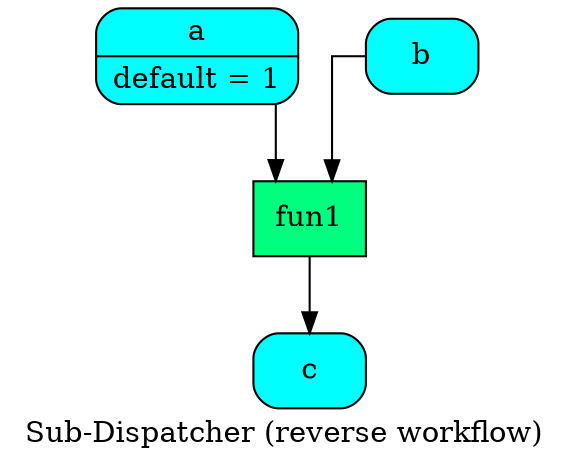 digraph "Sub-Dispatcher (reverse workflow)" {
	graph [ratio=1]
	node [style=filled]
	label = "Sub-Dispatcher (reverse workflow)"
	splines = ortho
		"Sub-Dispatcher (reverse workflow)_-1739731674132073175" [label="{ c  }" fillcolor=cyan shape=Mrecord]
		"Sub-Dispatcher (reverse workflow)_-8503278920192876870" [label="{ a | default = 1 }" fillcolor=cyan shape=Mrecord]
		"Sub-Dispatcher (reverse workflow)_-3117625956851900853" [label="{ b  }" fillcolor=cyan shape=Mrecord]
		"Sub-Dispatcher (reverse workflow)_3621108375693654285" [label="{ fun1  }" fillcolor=springgreen shape=record]
			"Sub-Dispatcher (reverse workflow)_-8503278920192876870" -> "Sub-Dispatcher (reverse workflow)_3621108375693654285"
			"Sub-Dispatcher (reverse workflow)_-3117625956851900853" -> "Sub-Dispatcher (reverse workflow)_3621108375693654285"
			"Sub-Dispatcher (reverse workflow)_3621108375693654285" -> "Sub-Dispatcher (reverse workflow)_-1739731674132073175"
}
